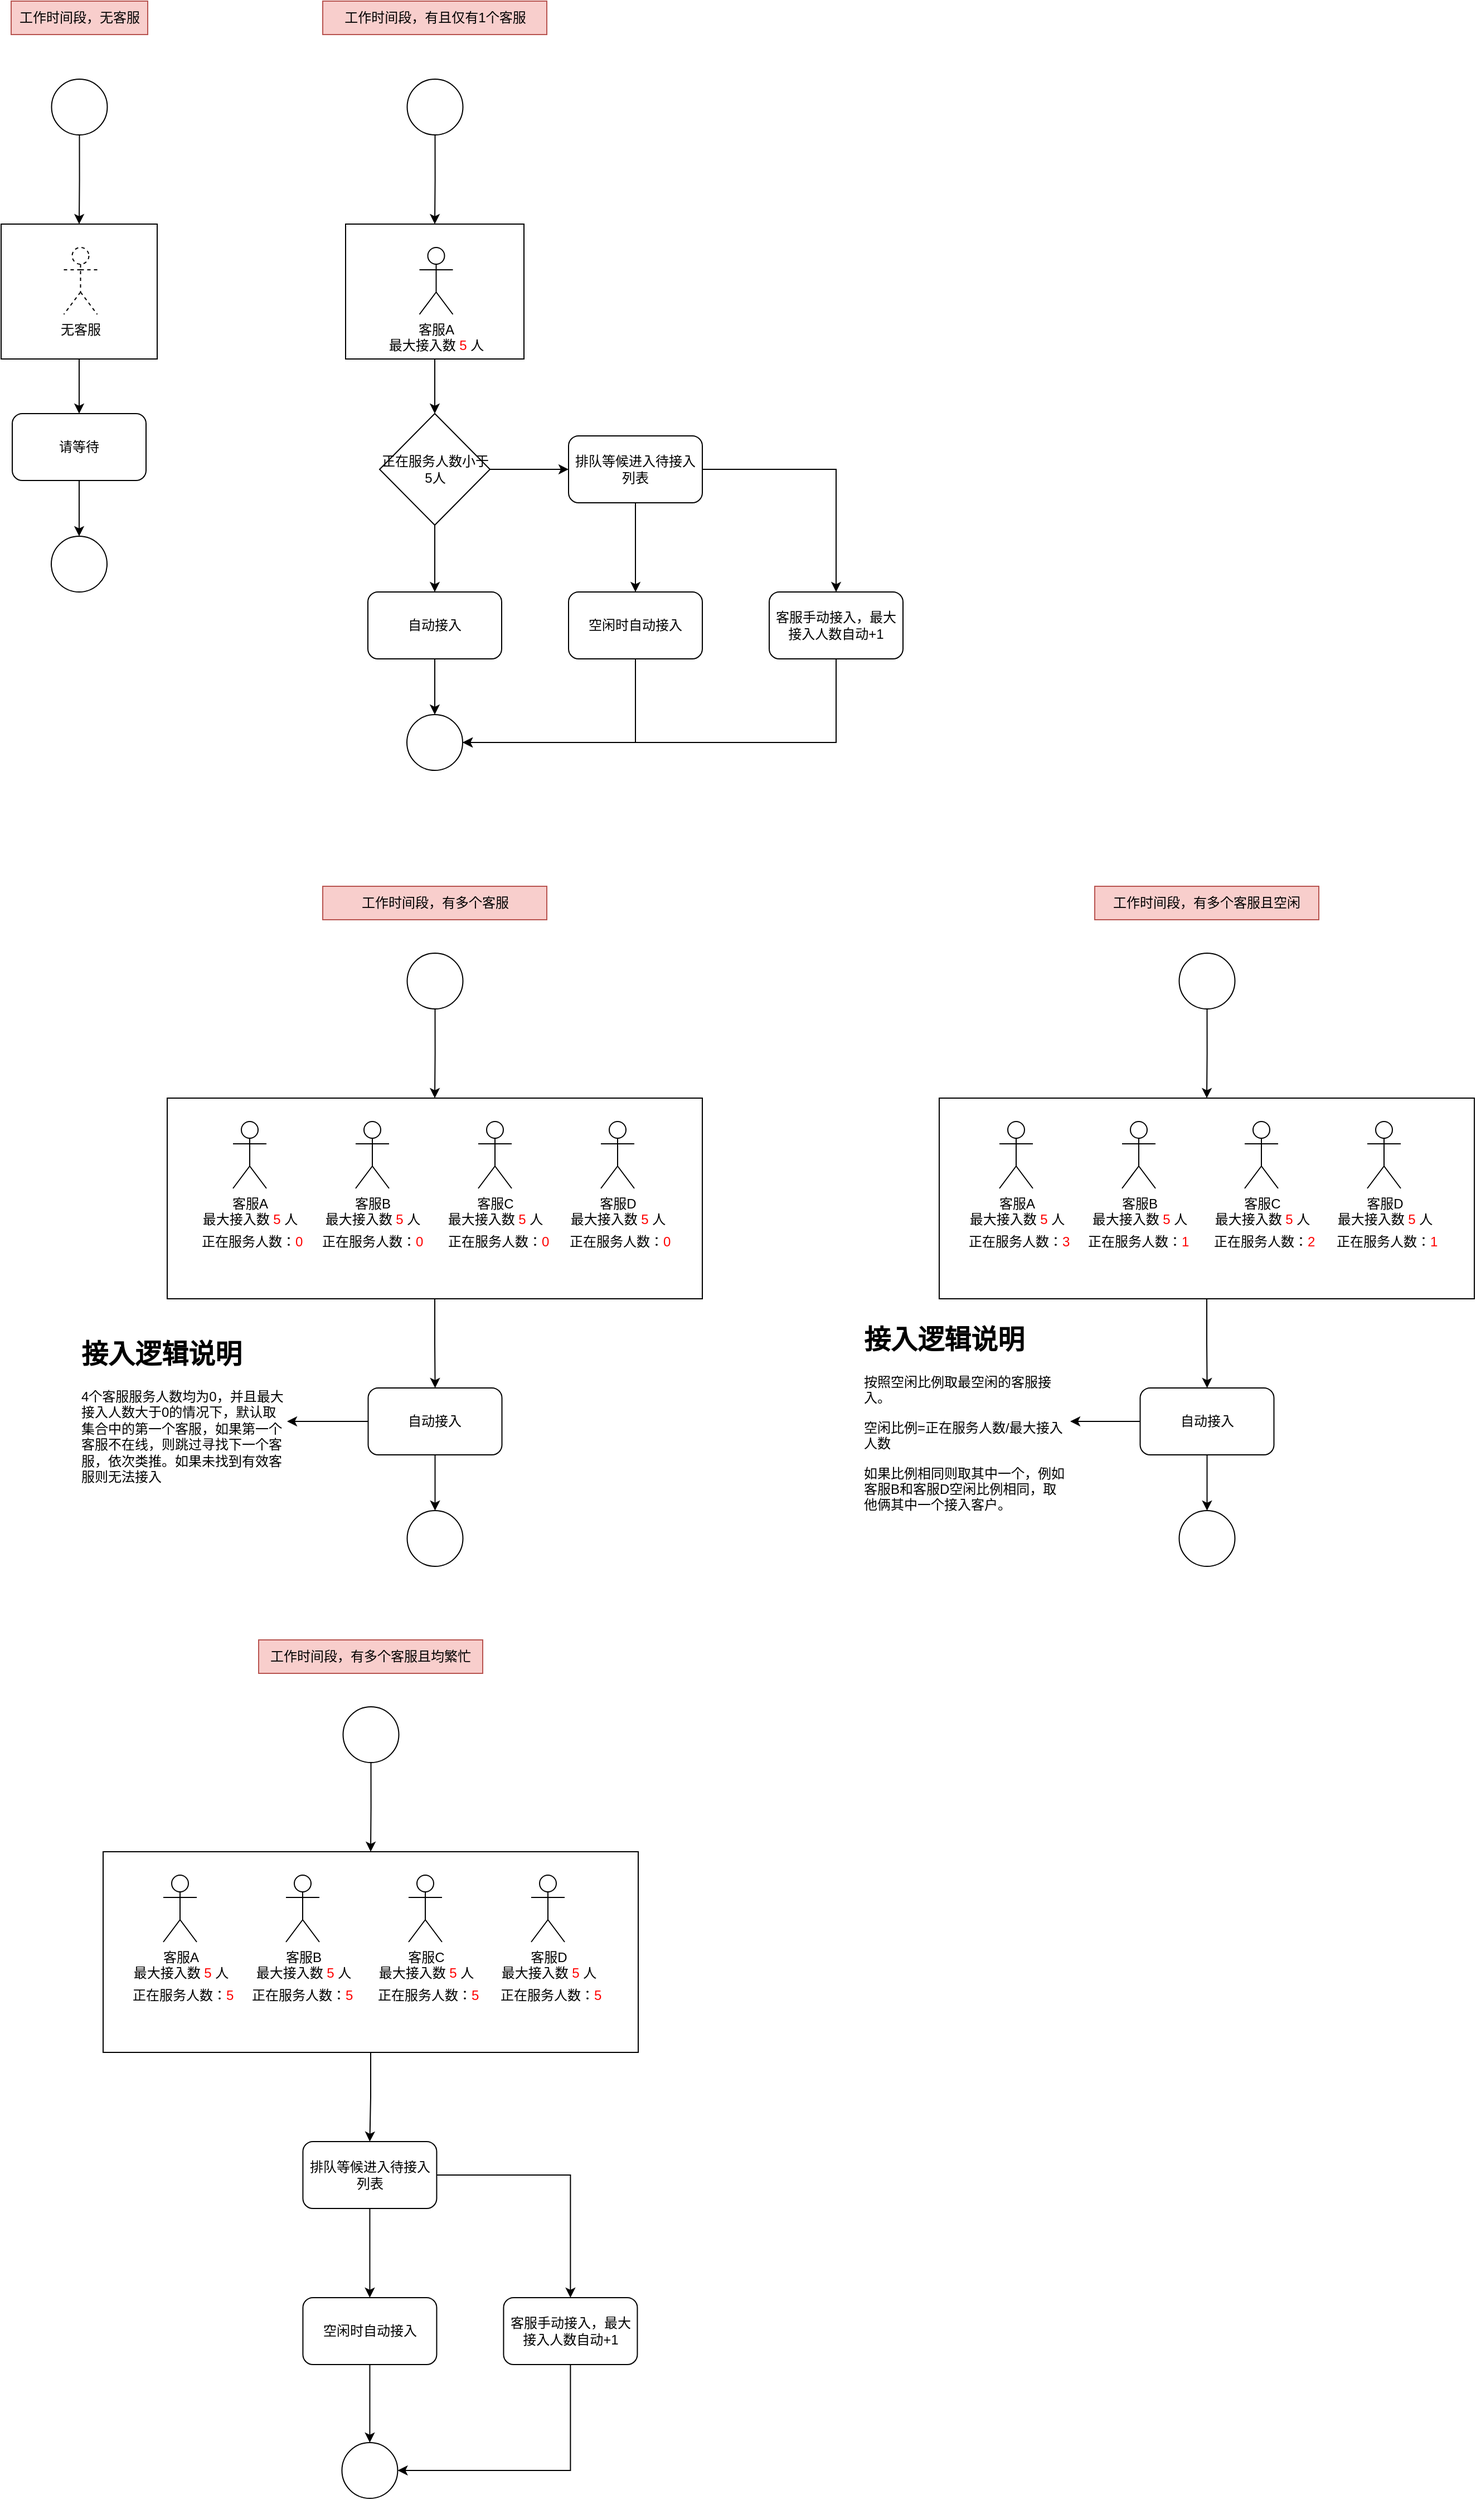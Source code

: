 <mxfile version="21.6.6" type="github">
  <diagram name="第 1 页" id="KX3Jd0_kvh_tnPCaIOLx">
    <mxGraphModel dx="2261" dy="841" grid="1" gridSize="10" guides="1" tooltips="1" connect="1" arrows="1" fold="1" page="1" pageScale="1" pageWidth="827" pageHeight="1169" math="0" shadow="0">
      <root>
        <mxCell id="0" />
        <mxCell id="1" parent="0" />
        <mxCell id="U5FtNi8npd5qvVz8V4rA-10" style="edgeStyle=orthogonalEdgeStyle;rounded=0;orthogonalLoop=1;jettySize=auto;html=1;entryX=0.5;entryY=0;entryDx=0;entryDy=0;" edge="1" parent="1" source="U5FtNi8npd5qvVz8V4rA-1" target="U5FtNi8npd5qvVz8V4rA-7">
          <mxGeometry relative="1" as="geometry" />
        </mxCell>
        <mxCell id="U5FtNi8npd5qvVz8V4rA-1" value="" style="ellipse;whiteSpace=wrap;html=1;aspect=fixed;" vertex="1" parent="1">
          <mxGeometry x="-153.75" y="190" width="50" height="50" as="geometry" />
        </mxCell>
        <mxCell id="U5FtNi8npd5qvVz8V4rA-3" value="工作时间段，无客服" style="text;html=1;strokeColor=#b85450;fillColor=#f8cecc;align=center;verticalAlign=middle;whiteSpace=wrap;rounded=0;" vertex="1" parent="1">
          <mxGeometry x="-190" y="120" width="122.5" height="30" as="geometry" />
        </mxCell>
        <mxCell id="U5FtNi8npd5qvVz8V4rA-12" style="edgeStyle=orthogonalEdgeStyle;rounded=0;orthogonalLoop=1;jettySize=auto;html=1;" edge="1" parent="1" source="U5FtNi8npd5qvVz8V4rA-7" target="U5FtNi8npd5qvVz8V4rA-11">
          <mxGeometry relative="1" as="geometry" />
        </mxCell>
        <mxCell id="U5FtNi8npd5qvVz8V4rA-7" value="" style="rounded=0;whiteSpace=wrap;html=1;" vertex="1" parent="1">
          <mxGeometry x="-199" y="320" width="140" height="121" as="geometry" />
        </mxCell>
        <mxCell id="U5FtNi8npd5qvVz8V4rA-9" value="无客服" style="shape=umlActor;verticalLabelPosition=bottom;verticalAlign=top;html=1;outlineConnect=0;dashed=1;" vertex="1" parent="1">
          <mxGeometry x="-142.75" y="341" width="30" height="60" as="geometry" />
        </mxCell>
        <mxCell id="U5FtNi8npd5qvVz8V4rA-15" style="edgeStyle=orthogonalEdgeStyle;rounded=0;orthogonalLoop=1;jettySize=auto;html=1;" edge="1" parent="1" source="U5FtNi8npd5qvVz8V4rA-11" target="U5FtNi8npd5qvVz8V4rA-14">
          <mxGeometry relative="1" as="geometry" />
        </mxCell>
        <mxCell id="U5FtNi8npd5qvVz8V4rA-11" value="请等待" style="rounded=1;whiteSpace=wrap;html=1;" vertex="1" parent="1">
          <mxGeometry x="-189" y="490" width="120" height="60" as="geometry" />
        </mxCell>
        <mxCell id="U5FtNi8npd5qvVz8V4rA-14" value="" style="ellipse;whiteSpace=wrap;html=1;aspect=fixed;" vertex="1" parent="1">
          <mxGeometry x="-154" y="600" width="50" height="50" as="geometry" />
        </mxCell>
        <mxCell id="U5FtNi8npd5qvVz8V4rA-17" style="edgeStyle=orthogonalEdgeStyle;rounded=0;orthogonalLoop=1;jettySize=auto;html=1;entryX=0.5;entryY=0;entryDx=0;entryDy=0;" edge="1" parent="1" source="U5FtNi8npd5qvVz8V4rA-18" target="U5FtNi8npd5qvVz8V4rA-21">
          <mxGeometry relative="1" as="geometry" />
        </mxCell>
        <mxCell id="U5FtNi8npd5qvVz8V4rA-18" value="" style="ellipse;whiteSpace=wrap;html=1;aspect=fixed;" vertex="1" parent="1">
          <mxGeometry x="165.25" y="190" width="50" height="50" as="geometry" />
        </mxCell>
        <mxCell id="U5FtNi8npd5qvVz8V4rA-19" value="工作时间段，有且仅有1个客服" style="text;html=1;strokeColor=#b85450;fillColor=#f8cecc;align=center;verticalAlign=middle;whiteSpace=wrap;rounded=0;" vertex="1" parent="1">
          <mxGeometry x="89.5" y="120" width="201" height="30" as="geometry" />
        </mxCell>
        <mxCell id="U5FtNi8npd5qvVz8V4rA-20" style="edgeStyle=orthogonalEdgeStyle;rounded=0;orthogonalLoop=1;jettySize=auto;html=1;" edge="1" parent="1" source="U5FtNi8npd5qvVz8V4rA-21">
          <mxGeometry relative="1" as="geometry">
            <mxPoint x="190" y="490" as="targetPoint" />
          </mxGeometry>
        </mxCell>
        <mxCell id="U5FtNi8npd5qvVz8V4rA-21" value="" style="rounded=0;whiteSpace=wrap;html=1;" vertex="1" parent="1">
          <mxGeometry x="110" y="320" width="160" height="121" as="geometry" />
        </mxCell>
        <mxCell id="U5FtNi8npd5qvVz8V4rA-22" value="客服A&lt;br&gt;最大接入数&lt;font color=&quot;#ff0000&quot;&gt; 5 &lt;/font&gt;人" style="shape=umlActor;verticalLabelPosition=bottom;verticalAlign=top;html=1;outlineConnect=0;" vertex="1" parent="1">
          <mxGeometry x="176.25" y="341" width="30" height="60" as="geometry" />
        </mxCell>
        <mxCell id="U5FtNi8npd5qvVz8V4rA-28" style="edgeStyle=orthogonalEdgeStyle;rounded=0;orthogonalLoop=1;jettySize=auto;html=1;entryX=0.5;entryY=0;entryDx=0;entryDy=0;" edge="1" parent="1" source="U5FtNi8npd5qvVz8V4rA-26" target="U5FtNi8npd5qvVz8V4rA-27">
          <mxGeometry relative="1" as="geometry" />
        </mxCell>
        <mxCell id="U5FtNi8npd5qvVz8V4rA-32" style="edgeStyle=orthogonalEdgeStyle;rounded=0;orthogonalLoop=1;jettySize=auto;html=1;entryX=0;entryY=0.5;entryDx=0;entryDy=0;" edge="1" parent="1" source="U5FtNi8npd5qvVz8V4rA-26" target="U5FtNi8npd5qvVz8V4rA-31">
          <mxGeometry relative="1" as="geometry" />
        </mxCell>
        <mxCell id="U5FtNi8npd5qvVz8V4rA-26" value="正在服务人数小于5人" style="rhombus;whiteSpace=wrap;html=1;" vertex="1" parent="1">
          <mxGeometry x="140.5" y="490" width="99" height="100" as="geometry" />
        </mxCell>
        <mxCell id="U5FtNi8npd5qvVz8V4rA-30" style="edgeStyle=orthogonalEdgeStyle;rounded=0;orthogonalLoop=1;jettySize=auto;html=1;" edge="1" parent="1" source="U5FtNi8npd5qvVz8V4rA-27" target="U5FtNi8npd5qvVz8V4rA-29">
          <mxGeometry relative="1" as="geometry" />
        </mxCell>
        <mxCell id="U5FtNi8npd5qvVz8V4rA-27" value="自动接入" style="rounded=1;whiteSpace=wrap;html=1;" vertex="1" parent="1">
          <mxGeometry x="130" y="650" width="120" height="60" as="geometry" />
        </mxCell>
        <mxCell id="U5FtNi8npd5qvVz8V4rA-29" value="" style="ellipse;whiteSpace=wrap;html=1;aspect=fixed;" vertex="1" parent="1">
          <mxGeometry x="165" y="760" width="50" height="50" as="geometry" />
        </mxCell>
        <mxCell id="U5FtNi8npd5qvVz8V4rA-36" style="edgeStyle=orthogonalEdgeStyle;rounded=0;orthogonalLoop=1;jettySize=auto;html=1;" edge="1" parent="1" source="U5FtNi8npd5qvVz8V4rA-31" target="U5FtNi8npd5qvVz8V4rA-35">
          <mxGeometry relative="1" as="geometry" />
        </mxCell>
        <mxCell id="U5FtNi8npd5qvVz8V4rA-37" style="edgeStyle=orthogonalEdgeStyle;rounded=0;orthogonalLoop=1;jettySize=auto;html=1;entryX=0.5;entryY=0;entryDx=0;entryDy=0;" edge="1" parent="1" source="U5FtNi8npd5qvVz8V4rA-31" target="U5FtNi8npd5qvVz8V4rA-34">
          <mxGeometry relative="1" as="geometry" />
        </mxCell>
        <mxCell id="U5FtNi8npd5qvVz8V4rA-31" value="排队等候进入待接入列表" style="rounded=1;whiteSpace=wrap;html=1;" vertex="1" parent="1">
          <mxGeometry x="310" y="510" width="120" height="60" as="geometry" />
        </mxCell>
        <mxCell id="U5FtNi8npd5qvVz8V4rA-39" style="edgeStyle=orthogonalEdgeStyle;rounded=0;orthogonalLoop=1;jettySize=auto;html=1;entryX=1;entryY=0.5;entryDx=0;entryDy=0;" edge="1" parent="1" source="U5FtNi8npd5qvVz8V4rA-34" target="U5FtNi8npd5qvVz8V4rA-29">
          <mxGeometry relative="1" as="geometry">
            <Array as="points">
              <mxPoint x="370" y="785" />
            </Array>
          </mxGeometry>
        </mxCell>
        <mxCell id="U5FtNi8npd5qvVz8V4rA-34" value="空闲时自动接入" style="rounded=1;whiteSpace=wrap;html=1;" vertex="1" parent="1">
          <mxGeometry x="310" y="650" width="120" height="60" as="geometry" />
        </mxCell>
        <mxCell id="U5FtNi8npd5qvVz8V4rA-38" style="edgeStyle=orthogonalEdgeStyle;rounded=0;orthogonalLoop=1;jettySize=auto;html=1;entryX=1;entryY=0.5;entryDx=0;entryDy=0;" edge="1" parent="1" source="U5FtNi8npd5qvVz8V4rA-35" target="U5FtNi8npd5qvVz8V4rA-29">
          <mxGeometry relative="1" as="geometry">
            <Array as="points">
              <mxPoint x="550" y="785" />
            </Array>
          </mxGeometry>
        </mxCell>
        <mxCell id="U5FtNi8npd5qvVz8V4rA-35" value="客服手动接入，最大接入人数自动+1" style="rounded=1;whiteSpace=wrap;html=1;" vertex="1" parent="1">
          <mxGeometry x="490" y="650" width="120" height="60" as="geometry" />
        </mxCell>
        <mxCell id="U5FtNi8npd5qvVz8V4rA-40" style="edgeStyle=orthogonalEdgeStyle;rounded=0;orthogonalLoop=1;jettySize=auto;html=1;entryX=0.5;entryY=0;entryDx=0;entryDy=0;" edge="1" parent="1" source="U5FtNi8npd5qvVz8V4rA-41" target="U5FtNi8npd5qvVz8V4rA-43">
          <mxGeometry relative="1" as="geometry" />
        </mxCell>
        <mxCell id="U5FtNi8npd5qvVz8V4rA-41" value="" style="ellipse;whiteSpace=wrap;html=1;aspect=fixed;" vertex="1" parent="1">
          <mxGeometry x="165.25" y="974" width="50" height="50" as="geometry" />
        </mxCell>
        <mxCell id="U5FtNi8npd5qvVz8V4rA-42" style="edgeStyle=orthogonalEdgeStyle;rounded=0;orthogonalLoop=1;jettySize=auto;html=1;" edge="1" parent="1" source="U5FtNi8npd5qvVz8V4rA-43" target="U5FtNi8npd5qvVz8V4rA-49">
          <mxGeometry relative="1" as="geometry">
            <mxPoint x="190" y="1345" as="targetPoint" />
          </mxGeometry>
        </mxCell>
        <mxCell id="U5FtNi8npd5qvVz8V4rA-43" value="" style="rounded=0;whiteSpace=wrap;html=1;" vertex="1" parent="1">
          <mxGeometry x="-50" y="1104" width="480" height="180" as="geometry" />
        </mxCell>
        <mxCell id="U5FtNi8npd5qvVz8V4rA-44" value="客服A&lt;br&gt;最大接入数&lt;font color=&quot;#ff0000&quot;&gt; 5 &lt;/font&gt;人" style="shape=umlActor;verticalLabelPosition=bottom;verticalAlign=top;html=1;outlineConnect=0;" vertex="1" parent="1">
          <mxGeometry x="9" y="1125" width="30" height="60" as="geometry" />
        </mxCell>
        <mxCell id="U5FtNi8npd5qvVz8V4rA-48" style="edgeStyle=orthogonalEdgeStyle;rounded=0;orthogonalLoop=1;jettySize=auto;html=1;" edge="1" parent="1" source="U5FtNi8npd5qvVz8V4rA-49" target="U5FtNi8npd5qvVz8V4rA-50">
          <mxGeometry relative="1" as="geometry" />
        </mxCell>
        <mxCell id="U5FtNi8npd5qvVz8V4rA-68" style="edgeStyle=orthogonalEdgeStyle;rounded=0;orthogonalLoop=1;jettySize=auto;html=1;" edge="1" parent="1" source="U5FtNi8npd5qvVz8V4rA-49" target="U5FtNi8npd5qvVz8V4rA-67">
          <mxGeometry relative="1" as="geometry" />
        </mxCell>
        <mxCell id="U5FtNi8npd5qvVz8V4rA-49" value="自动接入" style="rounded=1;whiteSpace=wrap;html=1;" vertex="1" parent="1">
          <mxGeometry x="130.25" y="1364" width="120" height="60" as="geometry" />
        </mxCell>
        <mxCell id="U5FtNi8npd5qvVz8V4rA-50" value="" style="ellipse;whiteSpace=wrap;html=1;aspect=fixed;" vertex="1" parent="1">
          <mxGeometry x="165.25" y="1474" width="50" height="50" as="geometry" />
        </mxCell>
        <mxCell id="U5FtNi8npd5qvVz8V4rA-58" value="客服B&lt;br&gt;最大接入数&lt;font color=&quot;#ff0000&quot;&gt; 5 &lt;/font&gt;人" style="shape=umlActor;verticalLabelPosition=bottom;verticalAlign=top;html=1;outlineConnect=0;" vertex="1" parent="1">
          <mxGeometry x="119" y="1125" width="30" height="60" as="geometry" />
        </mxCell>
        <mxCell id="U5FtNi8npd5qvVz8V4rA-59" value="客服C&lt;br&gt;最大接入数&lt;font color=&quot;#ff0000&quot;&gt; 5 &lt;/font&gt;人" style="shape=umlActor;verticalLabelPosition=bottom;verticalAlign=top;html=1;outlineConnect=0;" vertex="1" parent="1">
          <mxGeometry x="229" y="1125" width="30" height="60" as="geometry" />
        </mxCell>
        <mxCell id="U5FtNi8npd5qvVz8V4rA-60" value="客服D&lt;br&gt;最大接入数&lt;font color=&quot;#ff0000&quot;&gt; 5 &lt;/font&gt;人" style="shape=umlActor;verticalLabelPosition=bottom;verticalAlign=top;html=1;outlineConnect=0;" vertex="1" parent="1">
          <mxGeometry x="339" y="1125" width="30" height="60" as="geometry" />
        </mxCell>
        <mxCell id="U5FtNi8npd5qvVz8V4rA-63" value="正在服务人数：&lt;font color=&quot;#ff0000&quot;&gt;0&lt;/font&gt;" style="text;html=1;strokeColor=none;fillColor=none;align=left;verticalAlign=middle;whiteSpace=wrap;rounded=0;" vertex="1" parent="1">
          <mxGeometry x="-21" y="1218" width="107.5" height="30" as="geometry" />
        </mxCell>
        <mxCell id="U5FtNi8npd5qvVz8V4rA-64" value="正在服务人数：&lt;font color=&quot;#ff0000&quot;&gt;0&lt;/font&gt;" style="text;html=1;strokeColor=none;fillColor=none;align=left;verticalAlign=middle;whiteSpace=wrap;rounded=0;" vertex="1" parent="1">
          <mxGeometry x="86.5" y="1218" width="107.5" height="30" as="geometry" />
        </mxCell>
        <mxCell id="U5FtNi8npd5qvVz8V4rA-65" value="正在服务人数：&lt;font color=&quot;#ff0000&quot;&gt;0&lt;/font&gt;" style="text;html=1;strokeColor=none;fillColor=none;align=left;verticalAlign=middle;whiteSpace=wrap;rounded=0;" vertex="1" parent="1">
          <mxGeometry x="199.5" y="1218" width="107.5" height="30" as="geometry" />
        </mxCell>
        <mxCell id="U5FtNi8npd5qvVz8V4rA-66" value="正在服务人数：&lt;font color=&quot;#ff0000&quot;&gt;0&lt;/font&gt;" style="text;html=1;strokeColor=none;fillColor=none;align=left;verticalAlign=middle;whiteSpace=wrap;rounded=0;" vertex="1" parent="1">
          <mxGeometry x="309" y="1218" width="107.5" height="30" as="geometry" />
        </mxCell>
        <mxCell id="U5FtNi8npd5qvVz8V4rA-67" value="&lt;h1&gt;接入逻辑说明&lt;/h1&gt;&lt;p&gt;4个客服服务人数均为0，并且最大接入人数大于0的情况下，默认取集合中的第一个客服，如果第一个客服不在线，则跳过寻找下一个客服，依次类推。如果未找到有效客服则无法接入&lt;/p&gt;" style="text;html=1;strokeColor=none;fillColor=none;spacing=5;spacingTop=-20;whiteSpace=wrap;overflow=hidden;rounded=0;" vertex="1" parent="1">
          <mxGeometry x="-132.5" y="1314" width="190" height="160" as="geometry" />
        </mxCell>
        <mxCell id="U5FtNi8npd5qvVz8V4rA-70" value="工作时间段，有多个客服" style="text;html=1;strokeColor=#b85450;fillColor=#f8cecc;align=center;verticalAlign=middle;whiteSpace=wrap;rounded=0;" vertex="1" parent="1">
          <mxGeometry x="89.5" y="914" width="201" height="30" as="geometry" />
        </mxCell>
        <mxCell id="U5FtNi8npd5qvVz8V4rA-71" style="edgeStyle=orthogonalEdgeStyle;rounded=0;orthogonalLoop=1;jettySize=auto;html=1;entryX=0.5;entryY=0;entryDx=0;entryDy=0;" edge="1" parent="1" source="U5FtNi8npd5qvVz8V4rA-72" target="U5FtNi8npd5qvVz8V4rA-74">
          <mxGeometry relative="1" as="geometry" />
        </mxCell>
        <mxCell id="U5FtNi8npd5qvVz8V4rA-72" value="" style="ellipse;whiteSpace=wrap;html=1;aspect=fixed;" vertex="1" parent="1">
          <mxGeometry x="857.75" y="974" width="50" height="50" as="geometry" />
        </mxCell>
        <mxCell id="U5FtNi8npd5qvVz8V4rA-73" style="edgeStyle=orthogonalEdgeStyle;rounded=0;orthogonalLoop=1;jettySize=auto;html=1;" edge="1" parent="1" source="U5FtNi8npd5qvVz8V4rA-74" target="U5FtNi8npd5qvVz8V4rA-78">
          <mxGeometry relative="1" as="geometry">
            <mxPoint x="882.5" y="1345" as="targetPoint" />
          </mxGeometry>
        </mxCell>
        <mxCell id="U5FtNi8npd5qvVz8V4rA-74" value="" style="rounded=0;whiteSpace=wrap;html=1;" vertex="1" parent="1">
          <mxGeometry x="642.5" y="1104" width="480" height="180" as="geometry" />
        </mxCell>
        <mxCell id="U5FtNi8npd5qvVz8V4rA-75" value="客服A&lt;br&gt;最大接入数&lt;font color=&quot;#ff0000&quot;&gt; 5 &lt;/font&gt;人" style="shape=umlActor;verticalLabelPosition=bottom;verticalAlign=top;html=1;outlineConnect=0;" vertex="1" parent="1">
          <mxGeometry x="696.5" y="1125" width="30" height="60" as="geometry" />
        </mxCell>
        <mxCell id="U5FtNi8npd5qvVz8V4rA-76" style="edgeStyle=orthogonalEdgeStyle;rounded=0;orthogonalLoop=1;jettySize=auto;html=1;" edge="1" parent="1" source="U5FtNi8npd5qvVz8V4rA-78" target="U5FtNi8npd5qvVz8V4rA-79">
          <mxGeometry relative="1" as="geometry" />
        </mxCell>
        <mxCell id="U5FtNi8npd5qvVz8V4rA-77" style="edgeStyle=orthogonalEdgeStyle;rounded=0;orthogonalLoop=1;jettySize=auto;html=1;" edge="1" parent="1" source="U5FtNi8npd5qvVz8V4rA-78" target="U5FtNi8npd5qvVz8V4rA-87">
          <mxGeometry relative="1" as="geometry" />
        </mxCell>
        <mxCell id="U5FtNi8npd5qvVz8V4rA-78" value="自动接入" style="rounded=1;whiteSpace=wrap;html=1;" vertex="1" parent="1">
          <mxGeometry x="822.75" y="1364" width="120" height="60" as="geometry" />
        </mxCell>
        <mxCell id="U5FtNi8npd5qvVz8V4rA-79" value="" style="ellipse;whiteSpace=wrap;html=1;aspect=fixed;" vertex="1" parent="1">
          <mxGeometry x="857.75" y="1474" width="50" height="50" as="geometry" />
        </mxCell>
        <mxCell id="U5FtNi8npd5qvVz8V4rA-80" value="客服B&lt;br&gt;最大接入数&lt;font color=&quot;#ff0000&quot;&gt; 5 &lt;/font&gt;人" style="shape=umlActor;verticalLabelPosition=bottom;verticalAlign=top;html=1;outlineConnect=0;" vertex="1" parent="1">
          <mxGeometry x="806.5" y="1125" width="30" height="60" as="geometry" />
        </mxCell>
        <mxCell id="U5FtNi8npd5qvVz8V4rA-81" value="客服C&lt;br&gt;最大接入数&lt;font color=&quot;#ff0000&quot;&gt; 5 &lt;/font&gt;人" style="shape=umlActor;verticalLabelPosition=bottom;verticalAlign=top;html=1;outlineConnect=0;" vertex="1" parent="1">
          <mxGeometry x="916.5" y="1125" width="30" height="60" as="geometry" />
        </mxCell>
        <mxCell id="U5FtNi8npd5qvVz8V4rA-82" value="客服D&lt;br&gt;最大接入数&lt;font color=&quot;#ff0000&quot;&gt; 5 &lt;/font&gt;人" style="shape=umlActor;verticalLabelPosition=bottom;verticalAlign=top;html=1;outlineConnect=0;" vertex="1" parent="1">
          <mxGeometry x="1026.5" y="1125" width="30" height="60" as="geometry" />
        </mxCell>
        <mxCell id="U5FtNi8npd5qvVz8V4rA-83" value="正在服务人数：&lt;font color=&quot;#ff0000&quot;&gt;3&lt;/font&gt;" style="text;html=1;strokeColor=none;fillColor=none;align=left;verticalAlign=middle;whiteSpace=wrap;rounded=0;" vertex="1" parent="1">
          <mxGeometry x="666.5" y="1218" width="107.5" height="30" as="geometry" />
        </mxCell>
        <mxCell id="U5FtNi8npd5qvVz8V4rA-84" value="正在服务人数：&lt;font color=&quot;#ff0000&quot;&gt;1&lt;/font&gt;" style="text;html=1;strokeColor=none;fillColor=none;align=left;verticalAlign=middle;whiteSpace=wrap;rounded=0;" vertex="1" parent="1">
          <mxGeometry x="774" y="1218" width="107.5" height="30" as="geometry" />
        </mxCell>
        <mxCell id="U5FtNi8npd5qvVz8V4rA-85" value="正在服务人数：&lt;font color=&quot;#ff0000&quot;&gt;2&lt;/font&gt;" style="text;html=1;strokeColor=none;fillColor=none;align=left;verticalAlign=middle;whiteSpace=wrap;rounded=0;" vertex="1" parent="1">
          <mxGeometry x="887" y="1218" width="107.5" height="30" as="geometry" />
        </mxCell>
        <mxCell id="U5FtNi8npd5qvVz8V4rA-86" value="正在服务人数：&lt;font color=&quot;#ff0000&quot;&gt;1&lt;/font&gt;" style="text;html=1;strokeColor=none;fillColor=none;align=left;verticalAlign=middle;whiteSpace=wrap;rounded=0;" vertex="1" parent="1">
          <mxGeometry x="996.5" y="1218" width="107.5" height="30" as="geometry" />
        </mxCell>
        <mxCell id="U5FtNi8npd5qvVz8V4rA-87" value="&lt;h1&gt;接入逻辑说明&lt;/h1&gt;&lt;p&gt;按照空闲比例取最空闲的客服接入。&lt;/p&gt;&lt;p&gt;空闲比例=正在服务人数/最大接入人数&lt;/p&gt;&lt;p&gt;如果比例相同则取其中一个，例如客服B和客服D空闲比例相同，取他俩其中一个接入客户。&lt;/p&gt;" style="text;html=1;strokeColor=none;fillColor=none;spacing=5;spacingTop=-20;whiteSpace=wrap;overflow=hidden;rounded=0;" vertex="1" parent="1">
          <mxGeometry x="570" y="1301" width="190" height="186" as="geometry" />
        </mxCell>
        <mxCell id="U5FtNi8npd5qvVz8V4rA-88" value="工作时间段，有多个客服且空闲" style="text;html=1;strokeColor=#b85450;fillColor=#f8cecc;align=center;verticalAlign=middle;whiteSpace=wrap;rounded=0;" vertex="1" parent="1">
          <mxGeometry x="782" y="914" width="201" height="30" as="geometry" />
        </mxCell>
        <mxCell id="U5FtNi8npd5qvVz8V4rA-89" style="edgeStyle=orthogonalEdgeStyle;rounded=0;orthogonalLoop=1;jettySize=auto;html=1;entryX=0.5;entryY=0;entryDx=0;entryDy=0;" edge="1" parent="1" source="U5FtNi8npd5qvVz8V4rA-90" target="U5FtNi8npd5qvVz8V4rA-92">
          <mxGeometry relative="1" as="geometry" />
        </mxCell>
        <mxCell id="U5FtNi8npd5qvVz8V4rA-90" value="" style="ellipse;whiteSpace=wrap;html=1;aspect=fixed;" vertex="1" parent="1">
          <mxGeometry x="107.75" y="1650" width="50" height="50" as="geometry" />
        </mxCell>
        <mxCell id="U5FtNi8npd5qvVz8V4rA-121" style="edgeStyle=orthogonalEdgeStyle;rounded=0;orthogonalLoop=1;jettySize=auto;html=1;" edge="1" parent="1" source="U5FtNi8npd5qvVz8V4rA-92" target="U5FtNi8npd5qvVz8V4rA-115">
          <mxGeometry relative="1" as="geometry" />
        </mxCell>
        <mxCell id="U5FtNi8npd5qvVz8V4rA-92" value="" style="rounded=0;whiteSpace=wrap;html=1;" vertex="1" parent="1">
          <mxGeometry x="-107.5" y="1780" width="480" height="180" as="geometry" />
        </mxCell>
        <mxCell id="U5FtNi8npd5qvVz8V4rA-93" value="客服A&lt;br&gt;最大接入数&lt;font color=&quot;#ff0000&quot;&gt; 5 &lt;/font&gt;人" style="shape=umlActor;verticalLabelPosition=bottom;verticalAlign=top;html=1;outlineConnect=0;" vertex="1" parent="1">
          <mxGeometry x="-53.5" y="1801" width="30" height="60" as="geometry" />
        </mxCell>
        <mxCell id="U5FtNi8npd5qvVz8V4rA-98" value="客服B&lt;br&gt;最大接入数&lt;font color=&quot;#ff0000&quot;&gt; 5 &lt;/font&gt;人" style="shape=umlActor;verticalLabelPosition=bottom;verticalAlign=top;html=1;outlineConnect=0;" vertex="1" parent="1">
          <mxGeometry x="56.5" y="1801" width="30" height="60" as="geometry" />
        </mxCell>
        <mxCell id="U5FtNi8npd5qvVz8V4rA-99" value="客服C&lt;br&gt;最大接入数&lt;font color=&quot;#ff0000&quot;&gt; 5 &lt;/font&gt;人" style="shape=umlActor;verticalLabelPosition=bottom;verticalAlign=top;html=1;outlineConnect=0;" vertex="1" parent="1">
          <mxGeometry x="166.5" y="1801" width="30" height="60" as="geometry" />
        </mxCell>
        <mxCell id="U5FtNi8npd5qvVz8V4rA-100" value="客服D&lt;br&gt;最大接入数&lt;font color=&quot;#ff0000&quot;&gt; 5 &lt;/font&gt;人" style="shape=umlActor;verticalLabelPosition=bottom;verticalAlign=top;html=1;outlineConnect=0;" vertex="1" parent="1">
          <mxGeometry x="276.5" y="1801" width="30" height="60" as="geometry" />
        </mxCell>
        <mxCell id="U5FtNi8npd5qvVz8V4rA-101" value="正在服务人数：&lt;font color=&quot;#ff0000&quot;&gt;5&lt;/font&gt;" style="text;html=1;strokeColor=none;fillColor=none;align=left;verticalAlign=middle;whiteSpace=wrap;rounded=0;" vertex="1" parent="1">
          <mxGeometry x="-83.5" y="1894" width="107.5" height="30" as="geometry" />
        </mxCell>
        <mxCell id="U5FtNi8npd5qvVz8V4rA-102" value="正在服务人数：&lt;font color=&quot;#ff0000&quot;&gt;5&lt;/font&gt;" style="text;html=1;strokeColor=none;fillColor=none;align=left;verticalAlign=middle;whiteSpace=wrap;rounded=0;" vertex="1" parent="1">
          <mxGeometry x="24" y="1894" width="107.5" height="30" as="geometry" />
        </mxCell>
        <mxCell id="U5FtNi8npd5qvVz8V4rA-103" value="正在服务人数：&lt;font color=&quot;#ff0000&quot;&gt;5&lt;/font&gt;" style="text;html=1;strokeColor=none;fillColor=none;align=left;verticalAlign=middle;whiteSpace=wrap;rounded=0;" vertex="1" parent="1">
          <mxGeometry x="137" y="1894" width="107.5" height="30" as="geometry" />
        </mxCell>
        <mxCell id="U5FtNi8npd5qvVz8V4rA-104" value="正在服务人数：&lt;font color=&quot;#ff0000&quot;&gt;5&lt;/font&gt;" style="text;html=1;strokeColor=none;fillColor=none;align=left;verticalAlign=middle;whiteSpace=wrap;rounded=0;" vertex="1" parent="1">
          <mxGeometry x="246.5" y="1894" width="107.5" height="30" as="geometry" />
        </mxCell>
        <mxCell id="U5FtNi8npd5qvVz8V4rA-106" value="工作时间段，有多个客服且均繁忙" style="text;html=1;strokeColor=#b85450;fillColor=#f8cecc;align=center;verticalAlign=middle;whiteSpace=wrap;rounded=0;" vertex="1" parent="1">
          <mxGeometry x="32" y="1590" width="201" height="30" as="geometry" />
        </mxCell>
        <mxCell id="U5FtNi8npd5qvVz8V4rA-112" value="" style="ellipse;whiteSpace=wrap;html=1;aspect=fixed;" vertex="1" parent="1">
          <mxGeometry x="106.72" y="2310" width="50" height="50" as="geometry" />
        </mxCell>
        <mxCell id="U5FtNi8npd5qvVz8V4rA-113" style="edgeStyle=orthogonalEdgeStyle;rounded=0;orthogonalLoop=1;jettySize=auto;html=1;" edge="1" parent="1" source="U5FtNi8npd5qvVz8V4rA-115" target="U5FtNi8npd5qvVz8V4rA-119">
          <mxGeometry relative="1" as="geometry" />
        </mxCell>
        <mxCell id="U5FtNi8npd5qvVz8V4rA-114" style="edgeStyle=orthogonalEdgeStyle;rounded=0;orthogonalLoop=1;jettySize=auto;html=1;entryX=0.5;entryY=0;entryDx=0;entryDy=0;" edge="1" parent="1" source="U5FtNi8npd5qvVz8V4rA-115" target="U5FtNi8npd5qvVz8V4rA-117">
          <mxGeometry relative="1" as="geometry" />
        </mxCell>
        <mxCell id="U5FtNi8npd5qvVz8V4rA-115" value="排队等候进入待接入列表" style="rounded=1;whiteSpace=wrap;html=1;" vertex="1" parent="1">
          <mxGeometry x="71.72" y="2040" width="120" height="60" as="geometry" />
        </mxCell>
        <mxCell id="U5FtNi8npd5qvVz8V4rA-120" style="edgeStyle=orthogonalEdgeStyle;rounded=0;orthogonalLoop=1;jettySize=auto;html=1;" edge="1" parent="1" source="U5FtNi8npd5qvVz8V4rA-117" target="U5FtNi8npd5qvVz8V4rA-112">
          <mxGeometry relative="1" as="geometry" />
        </mxCell>
        <mxCell id="U5FtNi8npd5qvVz8V4rA-117" value="空闲时自动接入" style="rounded=1;whiteSpace=wrap;html=1;" vertex="1" parent="1">
          <mxGeometry x="71.72" y="2180" width="120" height="60" as="geometry" />
        </mxCell>
        <mxCell id="U5FtNi8npd5qvVz8V4rA-122" style="edgeStyle=orthogonalEdgeStyle;rounded=0;orthogonalLoop=1;jettySize=auto;html=1;entryX=1;entryY=0.5;entryDx=0;entryDy=0;" edge="1" parent="1" source="U5FtNi8npd5qvVz8V4rA-119" target="U5FtNi8npd5qvVz8V4rA-112">
          <mxGeometry relative="1" as="geometry">
            <Array as="points">
              <mxPoint x="312" y="2335" />
            </Array>
          </mxGeometry>
        </mxCell>
        <mxCell id="U5FtNi8npd5qvVz8V4rA-119" value="客服手动接入，最大接入人数自动+1" style="rounded=1;whiteSpace=wrap;html=1;" vertex="1" parent="1">
          <mxGeometry x="251.72" y="2180" width="120" height="60" as="geometry" />
        </mxCell>
      </root>
    </mxGraphModel>
  </diagram>
</mxfile>
